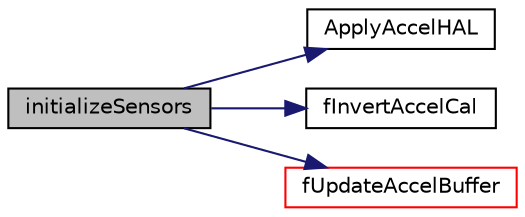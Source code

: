 digraph "initializeSensors"
{
  edge [fontname="Helvetica",fontsize="10",labelfontname="Helvetica",labelfontsize="10"];
  node [fontname="Helvetica",fontsize="10",shape=record];
  rankdir="LR";
  Node77 [label="initializeSensors",height=0.2,width=0.4,color="black", fillcolor="grey75", style="filled", fontcolor="black"];
  Node77 -> Node78 [color="midnightblue",fontsize="10",style="solid",fontname="Helvetica"];
  Node78 [label="ApplyAccelHAL",height=0.2,width=0.4,color="black", fillcolor="white", style="filled",URL="$hal__frdm__fxs__mult2__b_8c.html#afe116134dc1e5109171e81bab6c2afd8",tooltip="Apply the accelerometer Hardware Abstraction Layer. "];
  Node77 -> Node79 [color="midnightblue",fontsize="10",style="solid",fontname="Helvetica"];
  Node79 [label="fInvertAccelCal",height=0.2,width=0.4,color="black", fillcolor="white", style="filled",URL="$precision_accelerometer_8c.html#a3aa550d5d9b592df3fd8b10c97c07d98",tooltip="function maps the accelerometer data fGs (g) onto precision calibrated and de-rotated data fGc (g)..."];
  Node77 -> Node80 [color="midnightblue",fontsize="10",style="solid",fontname="Helvetica"];
  Node80 [label="fUpdateAccelBuffer",height=0.2,width=0.4,color="red", fillcolor="white", style="filled",URL="$precision_accelerometer_8c.html#a012ad7adb564defb7170c246cdb86b04",tooltip="Update the buffer used to store samples used for accelerometer calibration. "];
}
